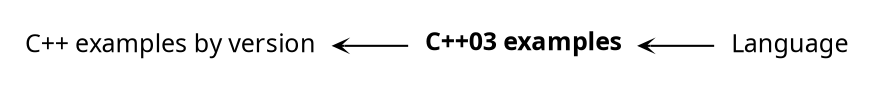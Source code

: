 digraph "C++03 examples"
{
 // INTERACTIVE_SVG=YES
 // LATEX_PDF_SIZE
  graph [];
  edge [fontname=Ubuntu labelfontsize=10 arrowhead=open arrowtail=open arrowsize=0.5];
  node [fontname=Ubuntu fontsize=12 shape=plaintext];
  rankdir=LR;
  Node2 [label="C++ examples by version" URL="$group__CPP.html" tooltip=" " ];
  Node1 [label=<<b>C++03 examples</b>> tooltip="C++03 / C++98." ];
  Node3 [label="Language" URL="$group__lang03.html" tooltip=" " ];
  Node2->Node1 [shape=plaintext, dir="back", style="solid"];
  Node1->Node3 [shape=plaintext, dir="back", style="solid"];
}
